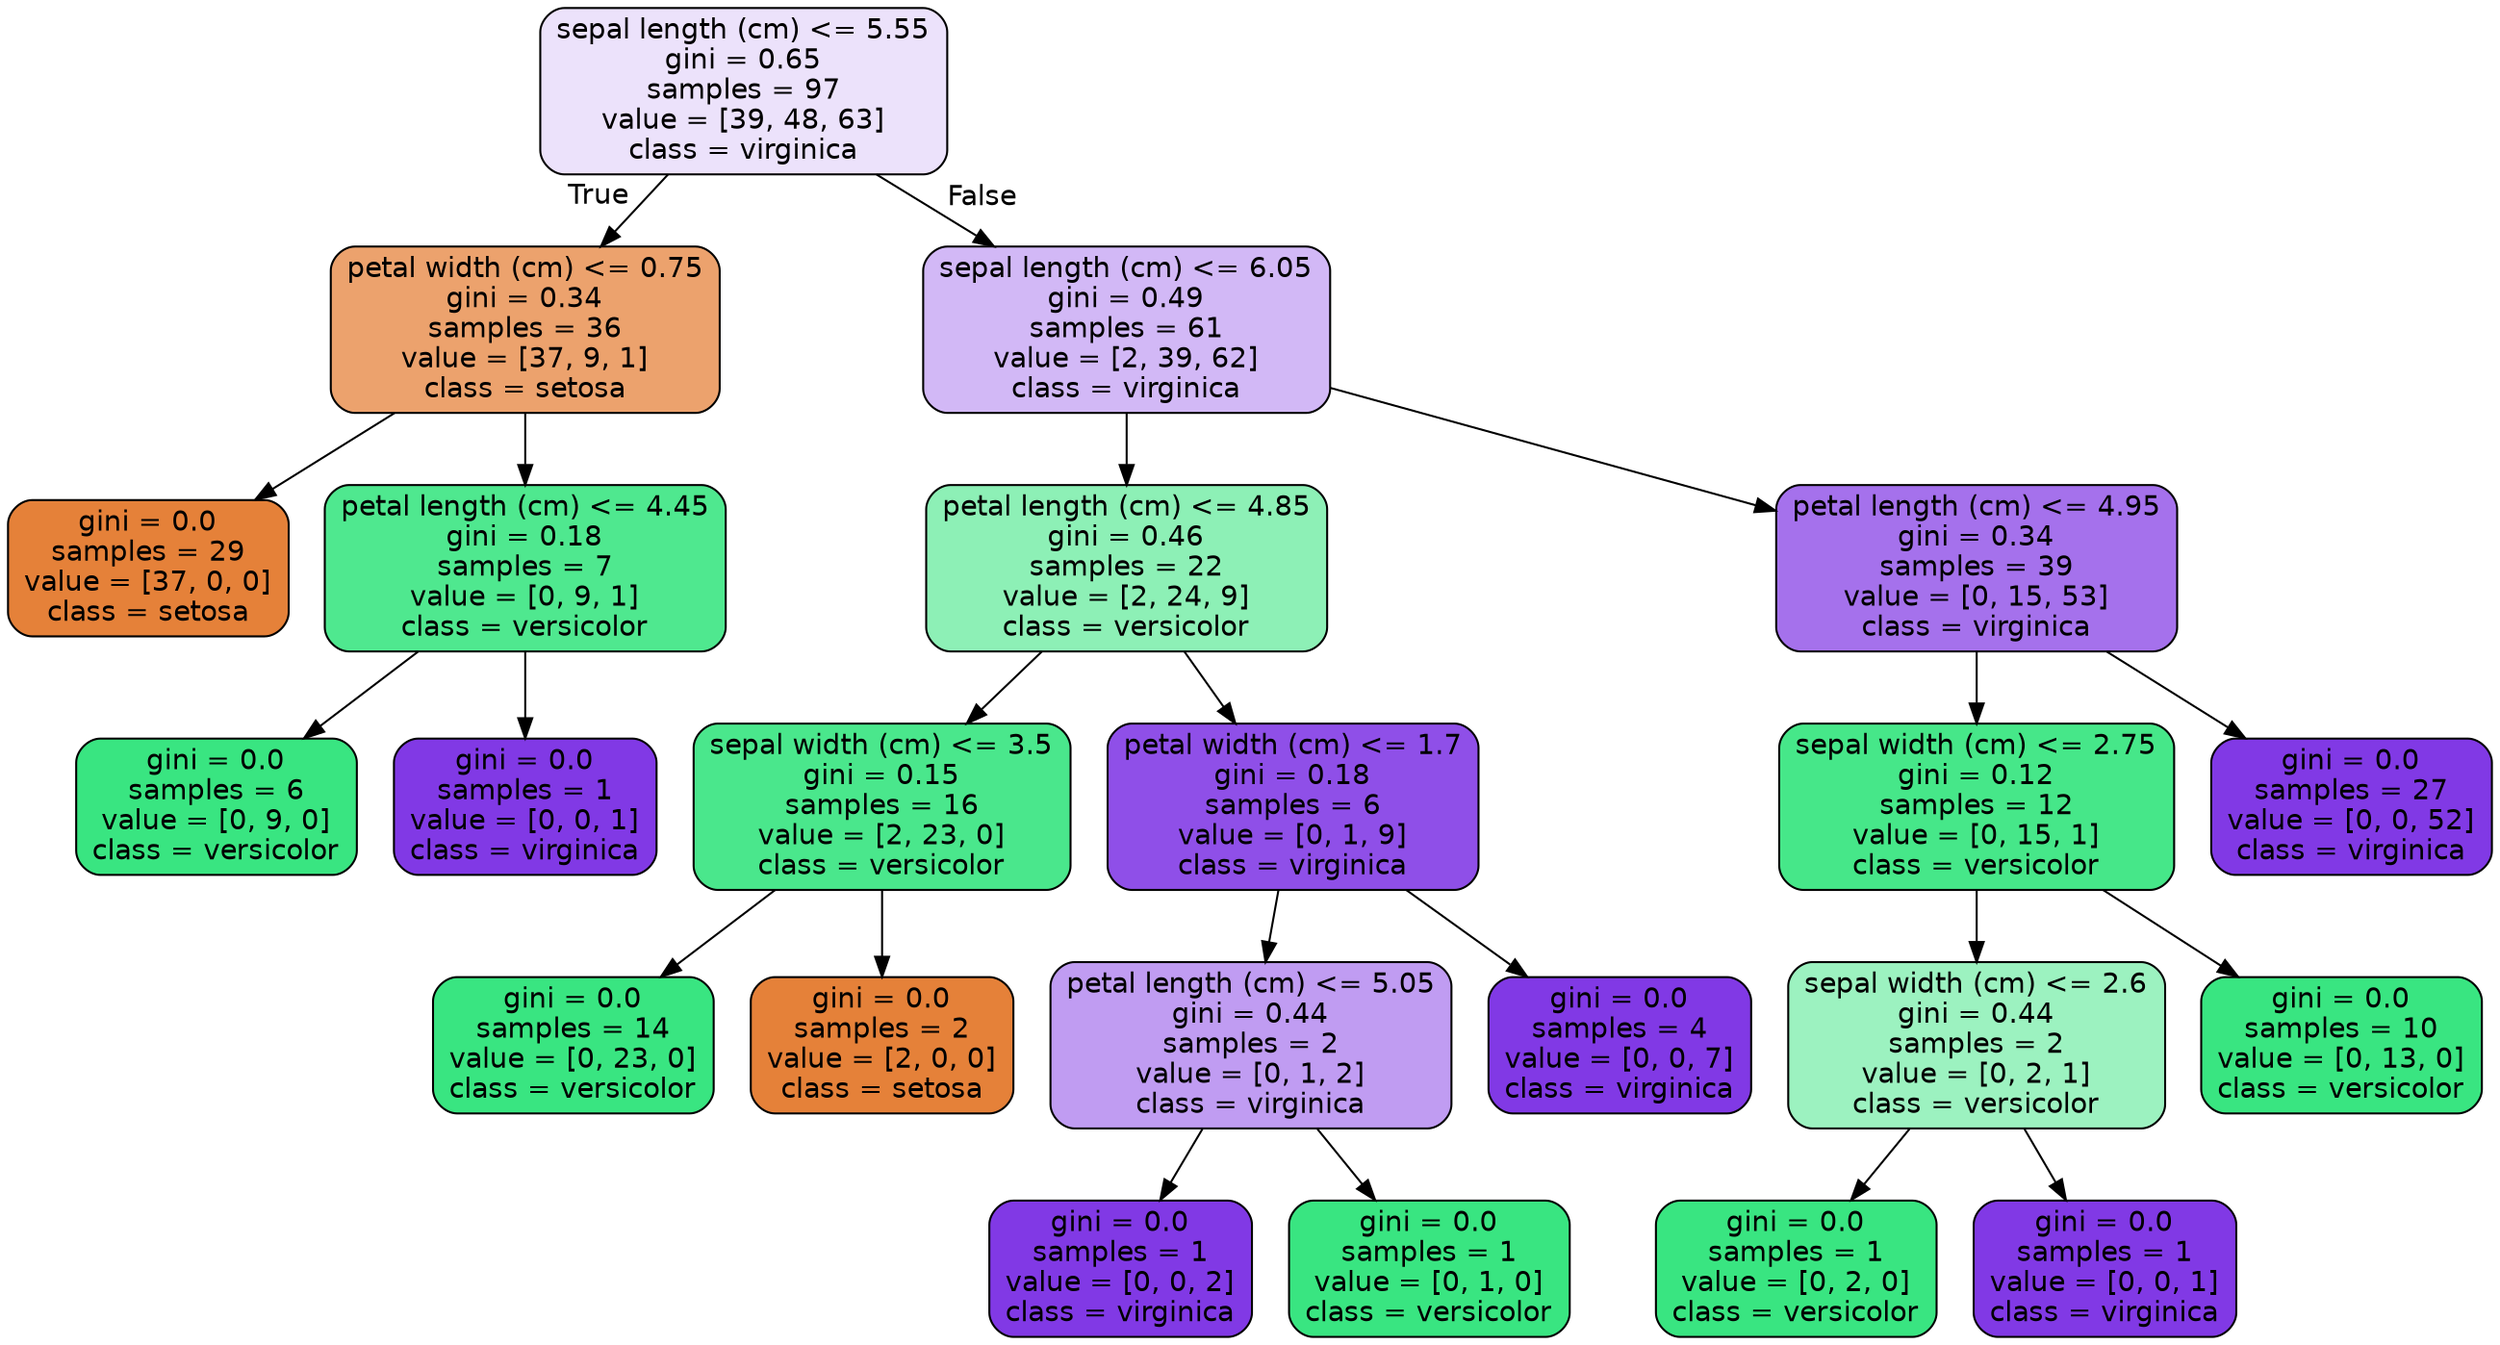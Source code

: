 digraph Tree {
node [shape=box, style="filled, rounded", color="black", fontname=helvetica] ;
edge [fontname=helvetica] ;
0 [label="sepal length (cm) <= 5.55\ngini = 0.65\nsamples = 97\nvalue = [39, 48, 63]\nclass = virginica", fillcolor="#ece2fb"] ;
1 [label="petal width (cm) <= 0.75\ngini = 0.34\nsamples = 36\nvalue = [37, 9, 1]\nclass = setosa", fillcolor="#eca26d"] ;
0 -> 1 [labeldistance=2.5, labelangle=45, headlabel="True"] ;
2 [label="gini = 0.0\nsamples = 29\nvalue = [37, 0, 0]\nclass = setosa", fillcolor="#e58139"] ;
1 -> 2 ;
3 [label="petal length (cm) <= 4.45\ngini = 0.18\nsamples = 7\nvalue = [0, 9, 1]\nclass = versicolor", fillcolor="#4fe88f"] ;
1 -> 3 ;
4 [label="gini = 0.0\nsamples = 6\nvalue = [0, 9, 0]\nclass = versicolor", fillcolor="#39e581"] ;
3 -> 4 ;
5 [label="gini = 0.0\nsamples = 1\nvalue = [0, 0, 1]\nclass = virginica", fillcolor="#8139e5"] ;
3 -> 5 ;
6 [label="sepal length (cm) <= 6.05\ngini = 0.49\nsamples = 61\nvalue = [2, 39, 62]\nclass = virginica", fillcolor="#d2b8f6"] ;
0 -> 6 [labeldistance=2.5, labelangle=-45, headlabel="False"] ;
7 [label="petal length (cm) <= 4.85\ngini = 0.46\nsamples = 22\nvalue = [2, 24, 9]\nclass = versicolor", fillcolor="#8df0b6"] ;
6 -> 7 ;
8 [label="sepal width (cm) <= 3.5\ngini = 0.15\nsamples = 16\nvalue = [2, 23, 0]\nclass = versicolor", fillcolor="#4ae78c"] ;
7 -> 8 ;
9 [label="gini = 0.0\nsamples = 14\nvalue = [0, 23, 0]\nclass = versicolor", fillcolor="#39e581"] ;
8 -> 9 ;
10 [label="gini = 0.0\nsamples = 2\nvalue = [2, 0, 0]\nclass = setosa", fillcolor="#e58139"] ;
8 -> 10 ;
11 [label="petal width (cm) <= 1.7\ngini = 0.18\nsamples = 6\nvalue = [0, 1, 9]\nclass = virginica", fillcolor="#8f4fe8"] ;
7 -> 11 ;
12 [label="petal length (cm) <= 5.05\ngini = 0.44\nsamples = 2\nvalue = [0, 1, 2]\nclass = virginica", fillcolor="#c09cf2"] ;
11 -> 12 ;
13 [label="gini = 0.0\nsamples = 1\nvalue = [0, 0, 2]\nclass = virginica", fillcolor="#8139e5"] ;
12 -> 13 ;
14 [label="gini = 0.0\nsamples = 1\nvalue = [0, 1, 0]\nclass = versicolor", fillcolor="#39e581"] ;
12 -> 14 ;
15 [label="gini = 0.0\nsamples = 4\nvalue = [0, 0, 7]\nclass = virginica", fillcolor="#8139e5"] ;
11 -> 15 ;
16 [label="petal length (cm) <= 4.95\ngini = 0.34\nsamples = 39\nvalue = [0, 15, 53]\nclass = virginica", fillcolor="#a571ec"] ;
6 -> 16 ;
17 [label="sepal width (cm) <= 2.75\ngini = 0.12\nsamples = 12\nvalue = [0, 15, 1]\nclass = versicolor", fillcolor="#46e789"] ;
16 -> 17 ;
18 [label="sepal width (cm) <= 2.6\ngini = 0.44\nsamples = 2\nvalue = [0, 2, 1]\nclass = versicolor", fillcolor="#9cf2c0"] ;
17 -> 18 ;
19 [label="gini = 0.0\nsamples = 1\nvalue = [0, 2, 0]\nclass = versicolor", fillcolor="#39e581"] ;
18 -> 19 ;
20 [label="gini = 0.0\nsamples = 1\nvalue = [0, 0, 1]\nclass = virginica", fillcolor="#8139e5"] ;
18 -> 20 ;
21 [label="gini = 0.0\nsamples = 10\nvalue = [0, 13, 0]\nclass = versicolor", fillcolor="#39e581"] ;
17 -> 21 ;
22 [label="gini = 0.0\nsamples = 27\nvalue = [0, 0, 52]\nclass = virginica", fillcolor="#8139e5"] ;
16 -> 22 ;
}